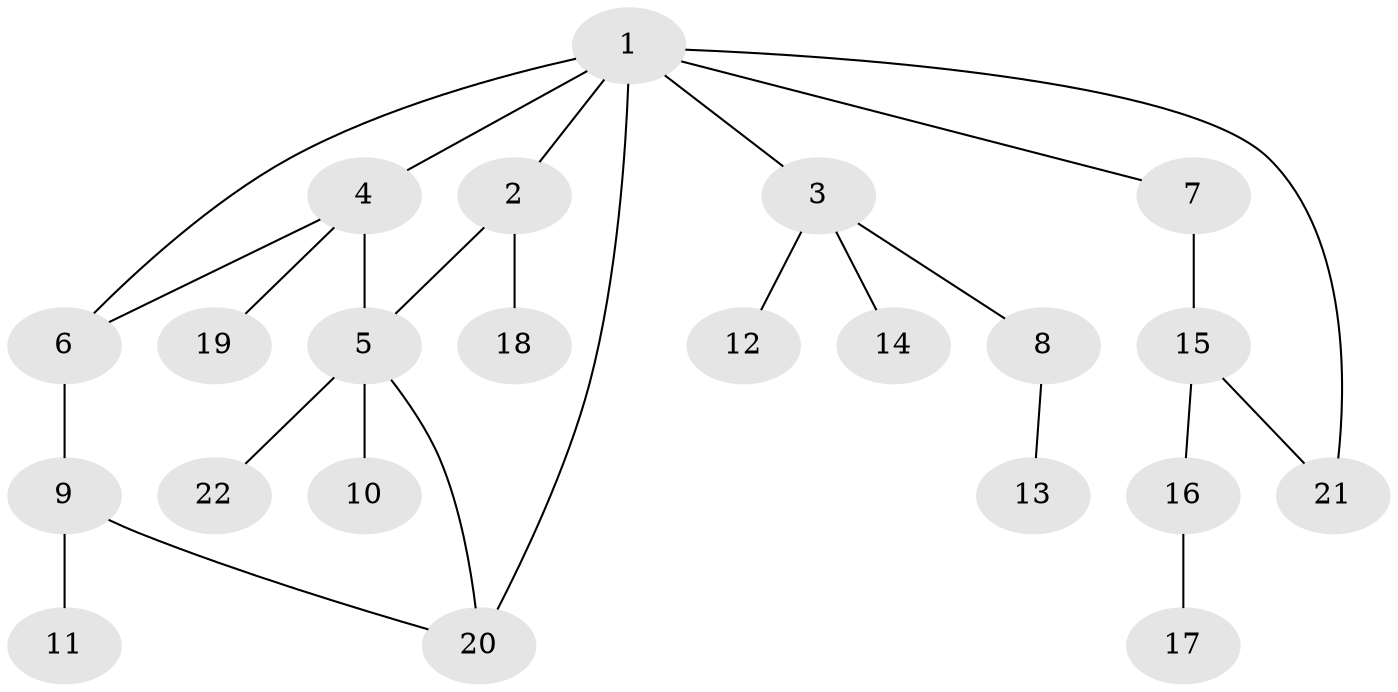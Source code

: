 // original degree distribution, {4: 0.05660377358490566, 5: 0.09433962264150944, 6: 0.05660377358490566, 1: 0.4716981132075472, 3: 0.1509433962264151, 2: 0.16981132075471697}
// Generated by graph-tools (version 1.1) at 2025/52/03/04/25 22:52:17]
// undirected, 22 vertices, 26 edges
graph export_dot {
  node [color=gray90,style=filled];
  1;
  2;
  3;
  4;
  5;
  6;
  7;
  8;
  9;
  10;
  11;
  12;
  13;
  14;
  15;
  16;
  17;
  18;
  19;
  20;
  21;
  22;
  1 -- 2 [weight=1.0];
  1 -- 3 [weight=1.0];
  1 -- 4 [weight=2.0];
  1 -- 6 [weight=1.0];
  1 -- 7 [weight=2.0];
  1 -- 20 [weight=1.0];
  1 -- 21 [weight=1.0];
  2 -- 5 [weight=1.0];
  2 -- 18 [weight=1.0];
  3 -- 8 [weight=1.0];
  3 -- 12 [weight=1.0];
  3 -- 14 [weight=1.0];
  4 -- 5 [weight=1.0];
  4 -- 6 [weight=1.0];
  4 -- 19 [weight=1.0];
  5 -- 10 [weight=1.0];
  5 -- 20 [weight=1.0];
  5 -- 22 [weight=1.0];
  6 -- 9 [weight=1.0];
  7 -- 15 [weight=3.0];
  8 -- 13 [weight=1.0];
  9 -- 11 [weight=1.0];
  9 -- 20 [weight=1.0];
  15 -- 16 [weight=1.0];
  15 -- 21 [weight=1.0];
  16 -- 17 [weight=1.0];
}
